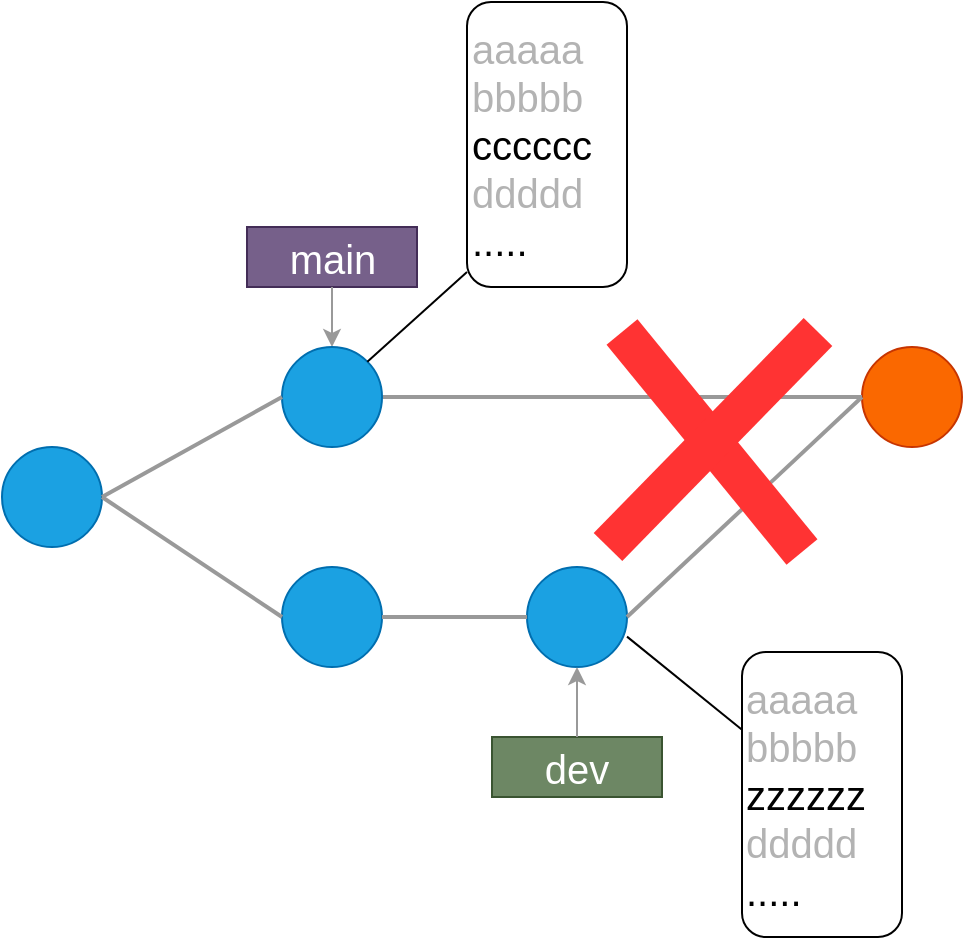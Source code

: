 <mxfile>
    <diagram id="2NeK02KSHm6UYks1_RoH" name="Page-1">
        <mxGraphModel dx="593" dy="811" grid="1" gridSize="10" guides="1" tooltips="1" connect="1" arrows="1" fold="1" page="1" pageScale="1" pageWidth="850" pageHeight="1100" background="none" math="0" shadow="0">
            <root>
                <mxCell id="0"/>
                <mxCell id="1" parent="0"/>
                <mxCell id="5" value="" style="ellipse;whiteSpace=wrap;html=1;aspect=fixed;fontColor=#000000;strokeColor=#C73500;fillColor=#fa6800;" parent="1" vertex="1">
                    <mxGeometry x="500" y="317.5" width="50" height="50" as="geometry"/>
                </mxCell>
                <mxCell id="8" value="" style="endArrow=none;html=1;exitX=1;exitY=0.5;exitDx=0;exitDy=0;strokeWidth=2;entryX=0;entryY=0.5;entryDx=0;entryDy=0;strokeColor=#999999;" parent="1" source="39" target="5" edge="1">
                    <mxGeometry width="50" height="50" relative="1" as="geometry">
                        <mxPoint x="180" y="437.5" as="sourcePoint"/>
                        <mxPoint x="270" y="472.5" as="targetPoint"/>
                    </mxGeometry>
                </mxCell>
                <mxCell id="30" value="" style="ellipse;whiteSpace=wrap;html=1;aspect=fixed;fillColor=#1ba1e2;fontColor=#ffffff;strokeColor=#006EAF;" parent="1" vertex="1">
                    <mxGeometry x="70" y="367.5" width="50" height="50" as="geometry"/>
                </mxCell>
                <mxCell id="31" value="" style="ellipse;whiteSpace=wrap;html=1;aspect=fixed;fillColor=#1ba1e2;fontColor=#ffffff;strokeColor=#006EAF;" parent="1" vertex="1">
                    <mxGeometry x="210" y="427.5" width="50" height="50" as="geometry"/>
                </mxCell>
                <mxCell id="32" value="" style="ellipse;whiteSpace=wrap;html=1;aspect=fixed;fillColor=#1ba1e2;fontColor=#ffffff;strokeColor=#006EAF;" parent="1" vertex="1">
                    <mxGeometry x="332.5" y="427.5" width="50" height="50" as="geometry"/>
                </mxCell>
                <mxCell id="33" value="" style="endArrow=none;html=1;exitX=1;exitY=0.5;exitDx=0;exitDy=0;entryX=0;entryY=0.5;entryDx=0;entryDy=0;strokeColor=#999999;strokeWidth=2;" parent="1" source="30" target="31" edge="1">
                    <mxGeometry width="50" height="50" relative="1" as="geometry">
                        <mxPoint x="250" y="497.5" as="sourcePoint"/>
                        <mxPoint x="200" y="392.5" as="targetPoint"/>
                    </mxGeometry>
                </mxCell>
                <mxCell id="34" value="" style="endArrow=none;html=1;entryX=0;entryY=0.5;entryDx=0;entryDy=0;exitX=1;exitY=0.5;exitDx=0;exitDy=0;strokeColor=#999999;strokeWidth=2;" parent="1" source="31" target="32" edge="1">
                    <mxGeometry width="50" height="50" relative="1" as="geometry">
                        <mxPoint x="170" y="497.5" as="sourcePoint"/>
                        <mxPoint x="220" y="447.5" as="targetPoint"/>
                    </mxGeometry>
                </mxCell>
                <mxCell id="35" value="main" style="rounded=1;whiteSpace=wrap;html=1;fillColor=#76608a;strokeColor=#432D57;fontColor=#ffffff;fontSize=20;arcSize=0;" parent="1" vertex="1">
                    <mxGeometry x="192.5" y="257.5" width="85" height="30" as="geometry"/>
                </mxCell>
                <mxCell id="36" value="" style="endArrow=classic;html=1;fontSize=20;exitX=0.5;exitY=1;exitDx=0;exitDy=0;entryX=0.5;entryY=0;entryDx=0;entryDy=0;strokeColor=#999999;" parent="1" source="35" edge="1">
                    <mxGeometry width="50" height="50" relative="1" as="geometry">
                        <mxPoint x="200" y="307.5" as="sourcePoint"/>
                        <mxPoint x="235" y="317.5" as="targetPoint"/>
                    </mxGeometry>
                </mxCell>
                <mxCell id="37" value="dev" style="rounded=1;whiteSpace=wrap;html=1;fillColor=#6d8764;strokeColor=#3A5431;fontColor=#ffffff;fontSize=20;arcSize=0;" parent="1" vertex="1">
                    <mxGeometry x="315" y="512.5" width="85" height="30" as="geometry"/>
                </mxCell>
                <mxCell id="38" value="" style="endArrow=classic;html=1;fontSize=20;exitX=0.5;exitY=0;exitDx=0;exitDy=0;strokeColor=#999999;entryX=0.5;entryY=1;entryDx=0;entryDy=0;" parent="1" source="37" edge="1">
                    <mxGeometry width="50" height="50" relative="1" as="geometry">
                        <mxPoint x="440" y="507.5" as="sourcePoint"/>
                        <mxPoint x="357.5" y="477.5" as="targetPoint"/>
                    </mxGeometry>
                </mxCell>
                <mxCell id="39" value="" style="ellipse;whiteSpace=wrap;html=1;aspect=fixed;fillColor=#1ba1e2;fontColor=#ffffff;strokeColor=#006EAF;" parent="1" vertex="1">
                    <mxGeometry x="210" y="317.5" width="50" height="50" as="geometry"/>
                </mxCell>
                <mxCell id="40" value="" style="endArrow=none;html=1;exitX=0;exitY=0.5;exitDx=0;exitDy=0;entryX=1;entryY=0.5;entryDx=0;entryDy=0;strokeColor=#999999;strokeWidth=2;" parent="1" source="39" target="30" edge="1">
                    <mxGeometry width="50" height="50" relative="1" as="geometry">
                        <mxPoint x="330" y="427.5" as="sourcePoint"/>
                        <mxPoint x="120" y="397.5" as="targetPoint"/>
                    </mxGeometry>
                </mxCell>
                <mxCell id="41" value="" style="endArrow=none;html=1;exitX=1;exitY=0.5;exitDx=0;exitDy=0;strokeWidth=2;entryX=0;entryY=0.5;entryDx=0;entryDy=0;strokeColor=#999999;" parent="1" source="32" target="5" edge="1">
                    <mxGeometry width="50" height="50" relative="1" as="geometry">
                        <mxPoint x="270" y="352.5" as="sourcePoint"/>
                        <mxPoint x="510" y="352.5" as="targetPoint"/>
                    </mxGeometry>
                </mxCell>
                <mxCell id="48" value="" style="endArrow=none;html=1;strokeWidth=20;fillColor=#a20025;strokeColor=#FF3333;" edge="1" parent="1">
                    <mxGeometry width="50" height="50" relative="1" as="geometry">
                        <mxPoint x="470" y="420" as="sourcePoint"/>
                        <mxPoint x="380" y="310" as="targetPoint"/>
                    </mxGeometry>
                </mxCell>
                <mxCell id="50" value="" style="endArrow=none;html=1;strokeWidth=20;fillColor=#a20025;strokeColor=#FF3333;" edge="1" parent="1">
                    <mxGeometry width="50" height="50" relative="1" as="geometry">
                        <mxPoint x="478" y="310" as="sourcePoint"/>
                        <mxPoint x="373" y="417.5" as="targetPoint"/>
                    </mxGeometry>
                </mxCell>
                <mxCell id="51" value="&lt;span style=&quot;font-size: 20px&quot;&gt;&lt;font color=&quot;#b3b3b3&quot;&gt;aaaaa&lt;br&gt;bbbbb&lt;br&gt;&lt;/font&gt;&lt;font color=&quot;#000000&quot;&gt;cccccc&lt;/font&gt;&lt;br&gt;&lt;font color=&quot;#b3b3b3&quot;&gt;ddddd&lt;/font&gt;&lt;br&gt;&lt;font color=&quot;#000000&quot;&gt;.....&lt;/font&gt;&lt;br&gt;&lt;/span&gt;" style="rounded=1;whiteSpace=wrap;html=1;fillColor=none;strokeColor=#000000;align=left;" vertex="1" parent="1">
                    <mxGeometry x="302.5" y="145" width="80" height="142.5" as="geometry"/>
                </mxCell>
                <mxCell id="52" value="" style="endArrow=none;html=1;fontSize=20;fontColor=#000000;strokeColor=#000000;strokeWidth=1;rounded=0;exitX=1;exitY=0;exitDx=0;exitDy=0;" edge="1" parent="1" source="39">
                    <mxGeometry width="50" height="50" relative="1" as="geometry">
                        <mxPoint x="252.5" y="330" as="sourcePoint"/>
                        <mxPoint x="302.5" y="280" as="targetPoint"/>
                    </mxGeometry>
                </mxCell>
                <mxCell id="53" value="&lt;span style=&quot;font-size: 20px&quot;&gt;&lt;font color=&quot;#b3b3b3&quot;&gt;aaaaa&lt;br&gt;bbbbb&lt;br&gt;&lt;/font&gt;&lt;font color=&quot;#000000&quot;&gt;zzzzzz&lt;/font&gt;&lt;br&gt;&lt;font color=&quot;#b3b3b3&quot;&gt;ddddd&lt;/font&gt;&lt;br&gt;&lt;font color=&quot;#000000&quot;&gt;.....&lt;/font&gt;&lt;br&gt;&lt;/span&gt;" style="rounded=1;whiteSpace=wrap;html=1;fillColor=none;strokeColor=#000000;align=left;" vertex="1" parent="1">
                    <mxGeometry x="440" y="470" width="80" height="142.5" as="geometry"/>
                </mxCell>
                <mxCell id="54" value="" style="endArrow=none;html=1;fontSize=20;fontColor=#000000;strokeColor=#000000;strokeWidth=1;rounded=0;exitX=1;exitY=0;exitDx=0;exitDy=0;" edge="1" parent="1" target="53">
                    <mxGeometry width="50" height="50" relative="1" as="geometry">
                        <mxPoint x="382.498" y="462.322" as="sourcePoint"/>
                        <mxPoint x="432.32" y="417.5" as="targetPoint"/>
                    </mxGeometry>
                </mxCell>
            </root>
        </mxGraphModel>
    </diagram>
</mxfile>